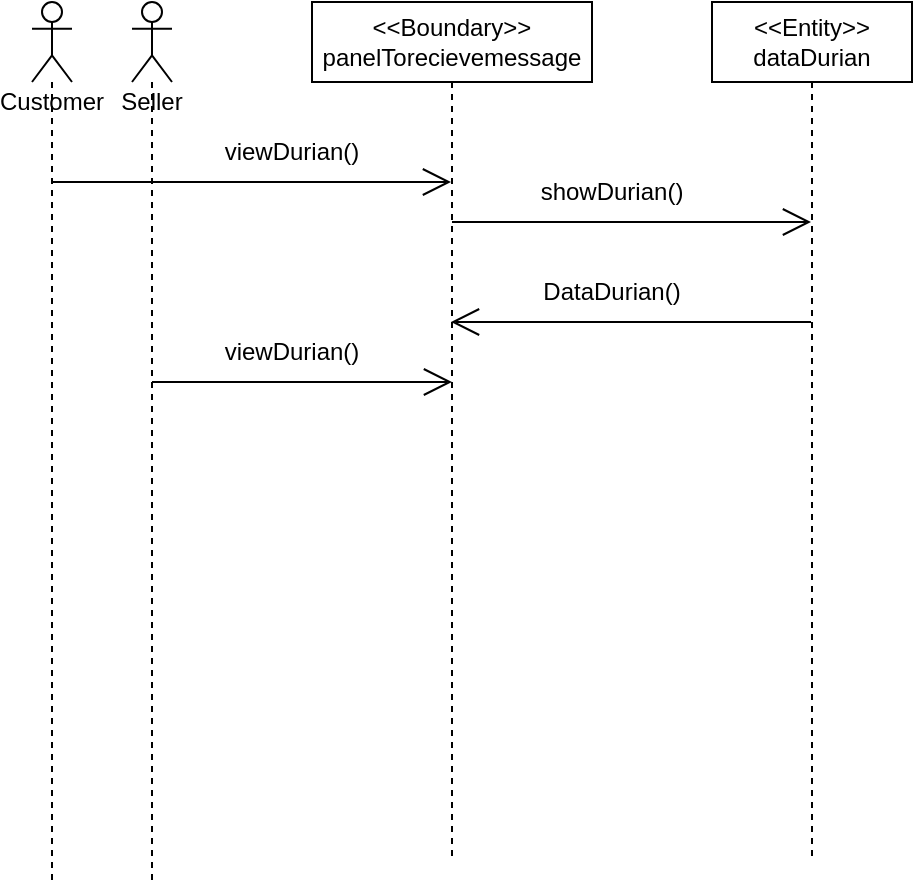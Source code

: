 <mxfile>
    <diagram id="QXUWw4qgNaXc8lpuy3kd" name="Page-1">
        <mxGraphModel grid="1" page="1" gridSize="10" guides="1" tooltips="1" connect="1" arrows="1" fold="1" pageScale="1" pageWidth="850" pageHeight="1100" math="0" shadow="0">
            <root>
                <mxCell id="0"/>
                <mxCell id="1" parent="0"/>
                <mxCell id="22" value="Customer" style="shape=umlLifeline;participant=umlActor;perimeter=lifelinePerimeter;whiteSpace=wrap;html=1;container=1;collapsible=0;recursiveResize=0;verticalAlign=top;spacingTop=36;outlineConnect=0;" parent="1" vertex="1">
                    <mxGeometry x="30" y="20" width="20" height="440" as="geometry"/>
                </mxCell>
                <mxCell id="26" value="Seller" style="shape=umlLifeline;participant=umlActor;perimeter=lifelinePerimeter;whiteSpace=wrap;html=1;container=1;collapsible=0;recursiveResize=0;verticalAlign=top;spacingTop=36;outlineConnect=0;" parent="1" vertex="1">
                    <mxGeometry x="80" y="20" width="20" height="440" as="geometry"/>
                </mxCell>
                <mxCell id="31" value="&amp;lt;&amp;lt;Boundary&amp;gt;&amp;gt;&lt;br&gt;panelTorecievemessage" style="shape=umlLifeline;perimeter=lifelinePerimeter;whiteSpace=wrap;html=1;container=1;collapsible=0;recursiveResize=0;outlineConnect=0;" vertex="1" parent="1">
                    <mxGeometry x="170" y="20" width="140" height="430" as="geometry"/>
                </mxCell>
                <mxCell id="33" value="" style="endArrow=open;endFill=1;endSize=12;html=1;" edge="1" parent="1" target="31">
                    <mxGeometry width="160" relative="1" as="geometry">
                        <mxPoint x="40" y="110" as="sourcePoint"/>
                        <mxPoint x="200" y="110" as="targetPoint"/>
                    </mxGeometry>
                </mxCell>
                <mxCell id="34" value="viewDurian()" style="text;html=1;strokeColor=none;fillColor=none;align=center;verticalAlign=middle;whiteSpace=wrap;rounded=0;" vertex="1" parent="1">
                    <mxGeometry x="120" y="80" width="80" height="30" as="geometry"/>
                </mxCell>
                <mxCell id="35" value="" style="endArrow=open;endFill=1;endSize=12;html=1;" edge="1" parent="1">
                    <mxGeometry width="160" relative="1" as="geometry">
                        <mxPoint x="90" y="210" as="sourcePoint"/>
                        <mxPoint x="240" y="210" as="targetPoint"/>
                    </mxGeometry>
                </mxCell>
                <mxCell id="37" value="&amp;lt;&amp;lt;Entity&amp;gt;&amp;gt;&lt;br&gt;dataDurian" style="shape=umlLifeline;perimeter=lifelinePerimeter;whiteSpace=wrap;html=1;container=1;collapsible=0;recursiveResize=0;outlineConnect=0;" vertex="1" parent="1">
                    <mxGeometry x="370" y="20" width="100" height="430" as="geometry"/>
                </mxCell>
                <mxCell id="38" value="" style="endArrow=open;endFill=1;endSize=12;html=1;" edge="1" parent="1" target="37">
                    <mxGeometry width="160" relative="1" as="geometry">
                        <mxPoint x="240" y="130" as="sourcePoint"/>
                        <mxPoint x="400" y="130" as="targetPoint"/>
                    </mxGeometry>
                </mxCell>
                <mxCell id="39" value="showDurian()" style="text;html=1;strokeColor=none;fillColor=none;align=center;verticalAlign=middle;whiteSpace=wrap;rounded=0;" vertex="1" parent="1">
                    <mxGeometry x="290" y="100" width="60" height="30" as="geometry"/>
                </mxCell>
                <mxCell id="40" value="" style="endArrow=open;endFill=1;endSize=12;html=1;" edge="1" parent="1">
                    <mxGeometry width="160" relative="1" as="geometry">
                        <mxPoint x="419.5" y="180" as="sourcePoint"/>
                        <mxPoint x="239.5" y="180" as="targetPoint"/>
                        <Array as="points">
                            <mxPoint x="380" y="180"/>
                        </Array>
                    </mxGeometry>
                </mxCell>
                <mxCell id="36" value="viewDurian()" style="text;html=1;strokeColor=none;fillColor=none;align=center;verticalAlign=middle;whiteSpace=wrap;rounded=0;" vertex="1" parent="1">
                    <mxGeometry x="120" y="180" width="80" height="30" as="geometry"/>
                </mxCell>
                <mxCell id="41" value="DataDurian()" style="text;html=1;strokeColor=none;fillColor=none;align=center;verticalAlign=middle;whiteSpace=wrap;rounded=0;" vertex="1" parent="1">
                    <mxGeometry x="290" y="150" width="60" height="30" as="geometry"/>
                </mxCell>
            </root>
        </mxGraphModel>
    </diagram>
    <diagram id="RrzE7sF2nkIgVXqYGqa1" name="Page-2">
        <mxGraphModel dx="732" dy="568" grid="1" gridSize="10" guides="1" tooltips="1" connect="1" arrows="1" fold="1" page="1" pageScale="1" pageWidth="850" pageHeight="1100" math="0" shadow="0">
            <root>
                <mxCell id="0"/>
                <mxCell id="1" parent="0"/>
                <mxCell id="M0YL62aQRSJWDcyYk-tN-1" value="Customer" style="shape=umlActor;verticalLabelPosition=bottom;verticalAlign=top;html=1;outlineConnect=0;" vertex="1" parent="1">
                    <mxGeometry x="70" y="150" width="30" height="60" as="geometry"/>
                </mxCell>
                <mxCell id="-Oqv5JeVKJazv4L4Tkql-2" value="" style="edgeStyle=none;html=1;" edge="1" parent="1">
                    <mxGeometry relative="1" as="geometry">
                        <mxPoint x="84.5" y="240" as="targetPoint"/>
                        <mxPoint x="84.5" y="300" as="sourcePoint"/>
                    </mxGeometry>
                </mxCell>
                <mxCell id="1LDB-tIBSdnsr1P2yIpP-1" value="Seller" style="shape=umlActor;verticalLabelPosition=bottom;verticalAlign=top;html=1;outlineConnect=0;" vertex="1" parent="1">
                    <mxGeometry x="70" y="310" width="30" height="60" as="geometry"/>
                </mxCell>
                <mxCell id="1LDB-tIBSdnsr1P2yIpP-2" value="" style="line;strokeWidth=1;fillColor=none;align=left;verticalAlign=middle;spacingTop=-1;spacingLeft=3;spacingRight=3;rotatable=0;labelPosition=right;points=[];portConstraint=eastwest;strokeColor=inherit;" vertex="1" parent="1">
                    <mxGeometry x="120" y="190" width="100" height="8" as="geometry"/>
                </mxCell>
                <mxCell id="1LDB-tIBSdnsr1P2yIpP-3" value="" style="shape=umlBoundary;whiteSpace=wrap;html=1;" vertex="1" parent="1">
                    <mxGeometry x="220" y="154" width="100" height="80" as="geometry"/>
                </mxCell>
                <mxCell id="1LDB-tIBSdnsr1P2yIpP-4" value="panelTorecievemessage" style="text;strokeColor=none;align=center;fillColor=none;html=1;verticalAlign=middle;whiteSpace=wrap;rounded=0;" vertex="1" parent="1">
                    <mxGeometry x="240" y="240" width="60" height="30" as="geometry"/>
                </mxCell>
                <mxCell id="1LDB-tIBSdnsr1P2yIpP-5" value="" style="line;strokeWidth=1;fillColor=none;align=left;verticalAlign=middle;spacingTop=-1;spacingLeft=3;spacingRight=3;rotatable=0;labelPosition=right;points=[];portConstraint=eastwest;strokeColor=inherit;" vertex="1" parent="1">
                    <mxGeometry x="320" y="190" width="110" height="8" as="geometry"/>
                </mxCell>
                <mxCell id="1LDB-tIBSdnsr1P2yIpP-6" value="" style="ellipse;shape=umlEntity;whiteSpace=wrap;html=1;" vertex="1" parent="1">
                    <mxGeometry x="430" y="150" width="80" height="80" as="geometry"/>
                </mxCell>
                <mxCell id="1LDB-tIBSdnsr1P2yIpP-9" value="dataDurian" style="text;strokeColor=none;align=center;fillColor=none;html=1;verticalAlign=middle;whiteSpace=wrap;rounded=0;" vertex="1" parent="1">
                    <mxGeometry x="440" y="240" width="60" height="30" as="geometry"/>
                </mxCell>
                <mxCell id="-Oqv5JeVKJazv4L4Tkql-3" value="" style="endArrow=open;endFill=1;endSize=12;html=1;" edge="1" parent="1">
                    <mxGeometry width="160" relative="1" as="geometry">
                        <mxPoint x="135" y="170" as="sourcePoint"/>
                        <mxPoint x="205" y="170" as="targetPoint"/>
                    </mxGeometry>
                </mxCell>
                <mxCell id="-Oqv5JeVKJazv4L4Tkql-4" value="" style="endArrow=open;endFill=1;endSize=12;html=1;" edge="1" parent="1">
                    <mxGeometry width="160" relative="1" as="geometry">
                        <mxPoint x="340" y="170" as="sourcePoint"/>
                        <mxPoint x="410" y="170" as="targetPoint"/>
                    </mxGeometry>
                </mxCell>
            </root>
        </mxGraphModel>
    </diagram>
</mxfile>
